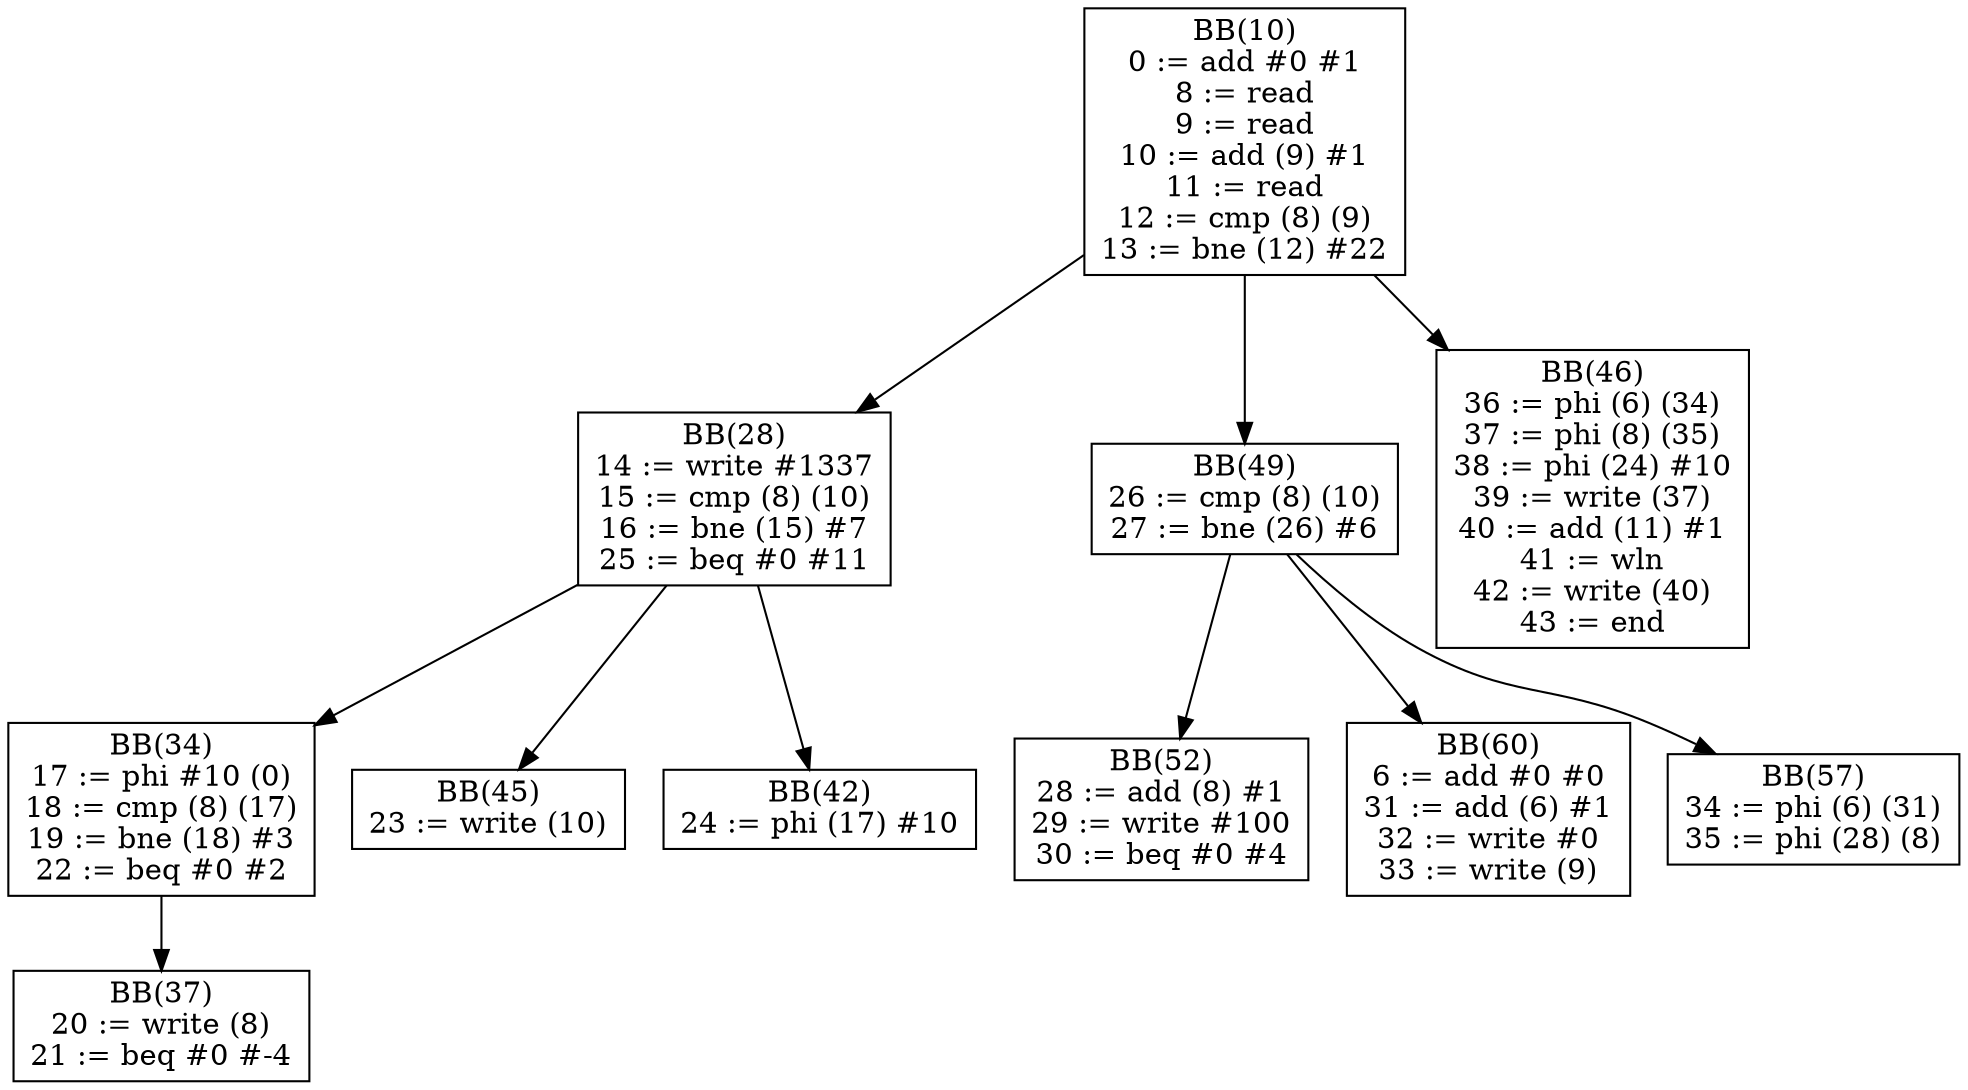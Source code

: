 digraph G {
bb10[shape = box, label = "BB(10)\n" + "0 := add #0 #1\n" + "8 := read\n" + "9 := read\n" + "10 := add (9) #1\n" + "11 := read\n" + "12 := cmp (8) (9)\n" + "13 := bne (12) #22\n"];
bb28[shape = box, label = "BB(28)\n" + "14 := write #1337\n" + "15 := cmp (8) (10)\n" + "16 := bne (15) #7\n" + "25 := beq #0 #11\n"];
bb49[shape = box, label = "BB(49)\n" + "26 := cmp (8) (10)\n" + "27 := bne (26) #6\n"];
bb46[shape = box, label = "BB(46)\n" + "36 := phi (6) (34)\n" + "37 := phi (8) (35)\n" + "38 := phi (24) #10\n" + "39 := write (37)\n" + "40 := add (11) #1\n" + "41 := wln\n" + "42 := write (40)\n" + "43 := end\n"];
bb34[shape = box, label = "BB(34)\n" + "17 := phi #10 (0)\n" + "18 := cmp (8) (17)\n" + "19 := bne (18) #3\n" + "22 := beq #0 #2\n"];
bb45[shape = box, label = "BB(45)\n" + "23 := write (10)\n"];
bb42[shape = box, label = "BB(42)\n" + "24 := phi (17) #10\n"];
bb52[shape = box, label = "BB(52)\n" + "28 := add (8) #1\n" + "29 := write #100\n" + "30 := beq #0 #4\n"];
bb60[shape = box, label = "BB(60)\n" + "6 := add #0 #0\n" + "31 := add (6) #1\n" + "32 := write #0\n" + "33 := write (9)\n"];
bb57[shape = box, label = "BB(57)\n" + "34 := phi (6) (31)\n" + "35 := phi (28) (8)\n"];
bb37[shape = box, label = "BB(37)\n" + "20 := write (8)\n" + "21 := beq #0 #-4\n"];
bb10 -> bb28;
bb10 -> bb49;
bb10 -> bb46;
bb28 -> bb34;
bb28 -> bb45;
bb28 -> bb42;
bb49 -> bb52;
bb49 -> bb60;
bb49 -> bb57;
bb34 -> bb37;
}
